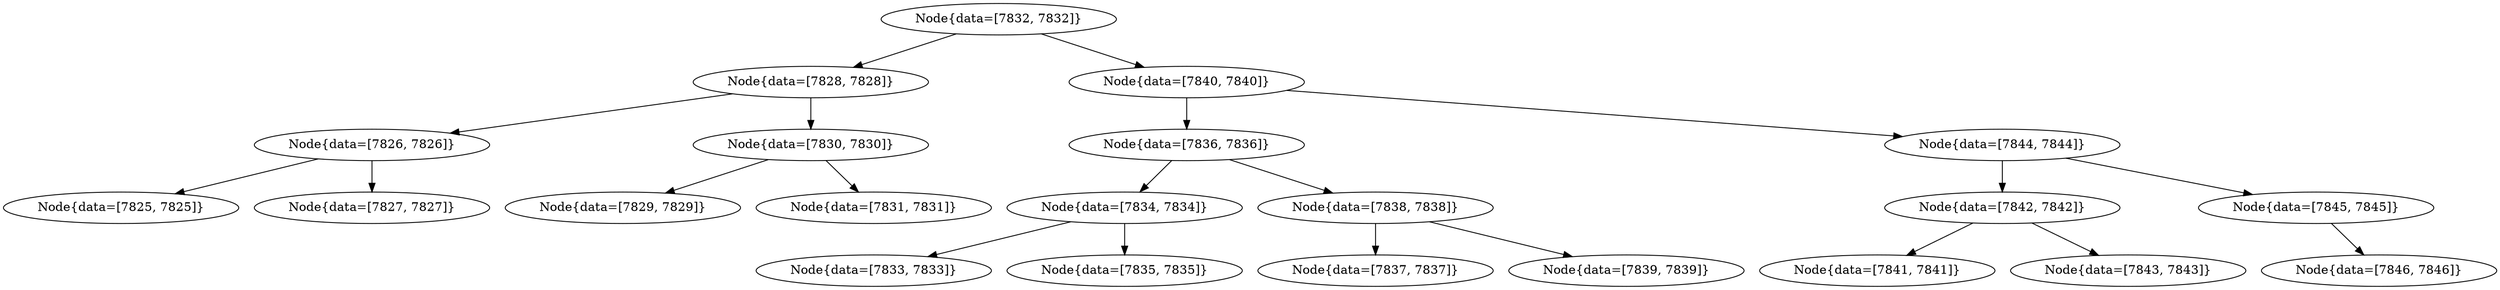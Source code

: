 digraph G{
1246858664 [label="Node{data=[7832, 7832]}"]
1246858664 -> 754522300
754522300 [label="Node{data=[7828, 7828]}"]
754522300 -> 1389216188
1389216188 [label="Node{data=[7826, 7826]}"]
1389216188 -> 1440750851
1440750851 [label="Node{data=[7825, 7825]}"]
1389216188 -> 328922842
328922842 [label="Node{data=[7827, 7827]}"]
754522300 -> 2000822509
2000822509 [label="Node{data=[7830, 7830]}"]
2000822509 -> 1270796184
1270796184 [label="Node{data=[7829, 7829]}"]
2000822509 -> 509856745
509856745 [label="Node{data=[7831, 7831]}"]
1246858664 -> 1510724313
1510724313 [label="Node{data=[7840, 7840]}"]
1510724313 -> 1009304637
1009304637 [label="Node{data=[7836, 7836]}"]
1009304637 -> 22486575
22486575 [label="Node{data=[7834, 7834]}"]
22486575 -> 32219503
32219503 [label="Node{data=[7833, 7833]}"]
22486575 -> 99759761
99759761 [label="Node{data=[7835, 7835]}"]
1009304637 -> 2130776894
2130776894 [label="Node{data=[7838, 7838]}"]
2130776894 -> 1176423575
1176423575 [label="Node{data=[7837, 7837]}"]
2130776894 -> 438500834
438500834 [label="Node{data=[7839, 7839]}"]
1510724313 -> 250615433
250615433 [label="Node{data=[7844, 7844]}"]
250615433 -> 2040491146
2040491146 [label="Node{data=[7842, 7842]}"]
2040491146 -> 1230339418
1230339418 [label="Node{data=[7841, 7841]}"]
2040491146 -> 1142248575
1142248575 [label="Node{data=[7843, 7843]}"]
250615433 -> 1256150570
1256150570 [label="Node{data=[7845, 7845]}"]
1256150570 -> 1210489031
1210489031 [label="Node{data=[7846, 7846]}"]
}